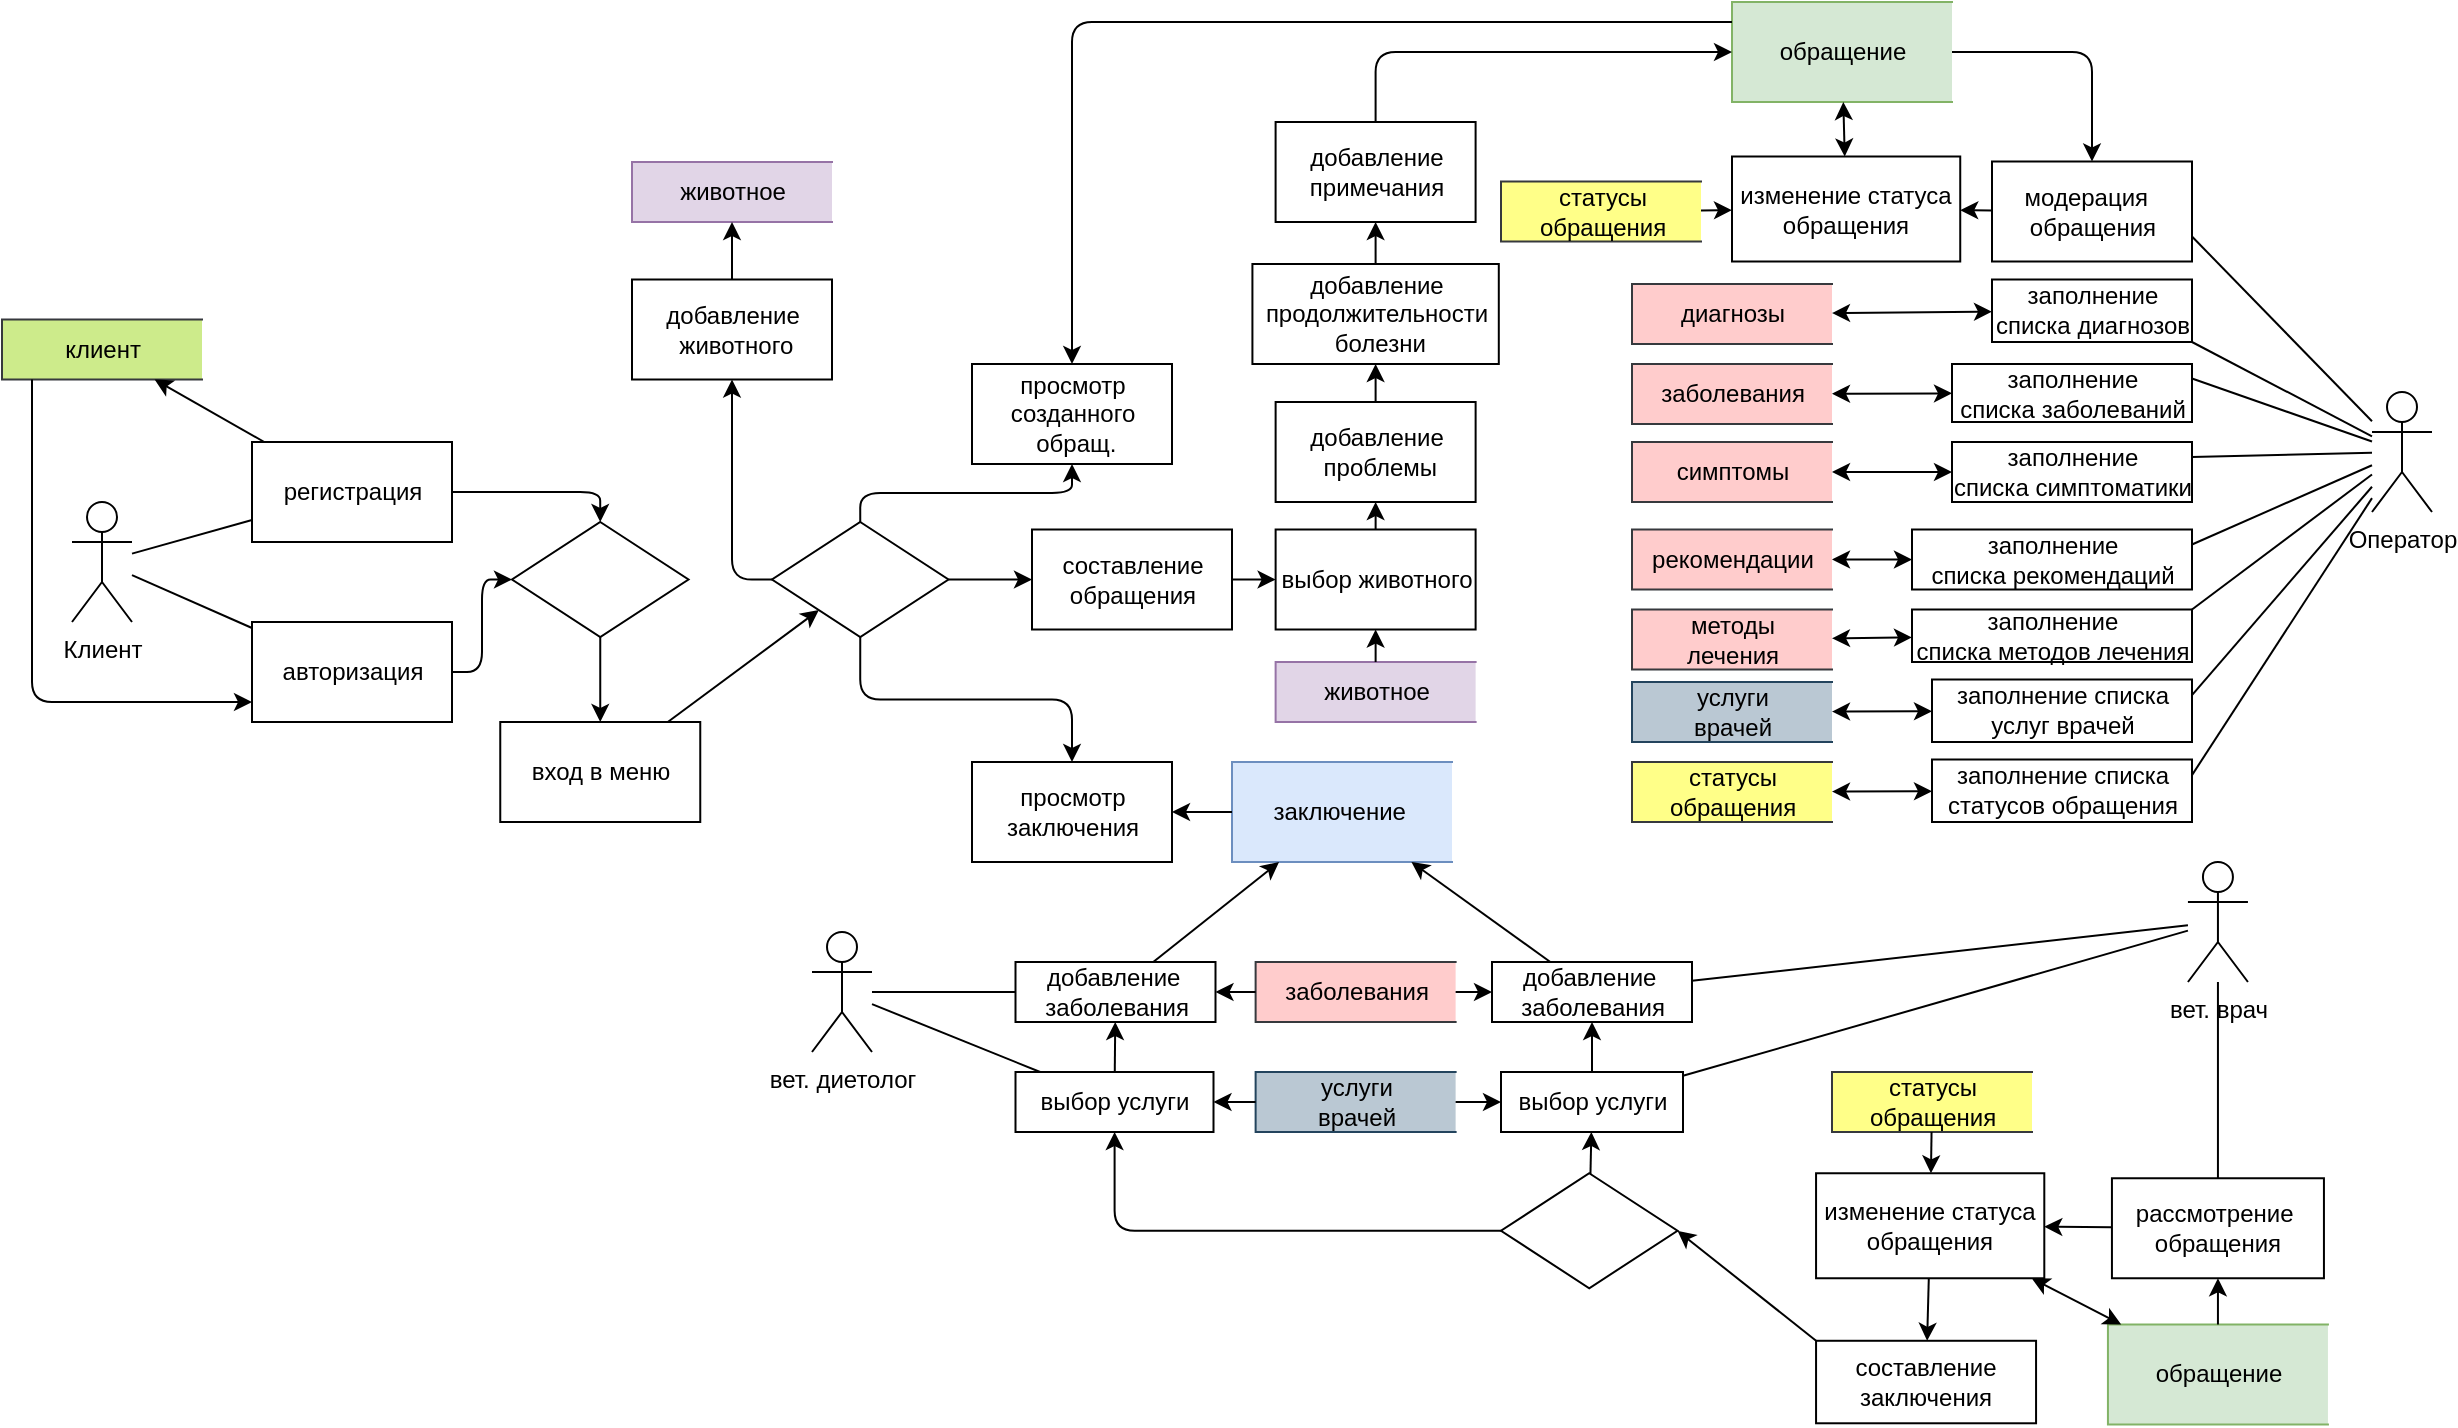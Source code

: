 <mxfile version="13.9.9" type="device"><diagram id="0glGf4GyUd24fvE50Wqg" name="Страница 1"><mxGraphModel dx="1959" dy="2656" grid="1" gridSize="10" guides="1" tooltips="1" connect="1" arrows="1" fold="1" page="1" pageScale="1" pageWidth="1169" pageHeight="1654" math="0" shadow="0"><root><mxCell id="0"/><mxCell id="1" parent="0"/><mxCell id="YtaR-5jFu5EO3Bo39N_Q-2" style="rounded=1;orthogonalLoop=1;jettySize=auto;html=1;endArrow=classic;endFill=1;exitX=0.5;exitY=1;exitDx=0;exitDy=0;edgeStyle=orthogonalEdgeStyle;startArrow=none;startFill=0;" parent="1" source="9j8DlYYdAQhBQ68mxfb_-19" target="INR5gjYaSOHBbctPgWJO-20" edge="1"><mxGeometry relative="1" as="geometry"><mxPoint x="-50" y="190" as="sourcePoint"/></mxGeometry></mxCell><mxCell id="SkLQpkn3maGRPMSLVxLG-39" value="Клиент" style="shape=umlActor;verticalLabelPosition=bottom;verticalAlign=top;html=1;outlineConnect=0;" parent="1" vertex="1"><mxGeometry x="-470" y="90" width="30" height="60" as="geometry"/></mxCell><mxCell id="SkLQpkn3maGRPMSLVxLG-42" value="добавление&lt;br&gt;&amp;nbsp;проблемы" style="html=1;dashed=0;whitespace=wrap;" parent="1" vertex="1"><mxGeometry x="131.81" y="40" width="100" height="50" as="geometry"/></mxCell><mxCell id="SkLQpkn3maGRPMSLVxLG-47" value="" style="endArrow=classic;html=1;" parent="1" source="SkLQpkn3maGRPMSLVxLG-40" target="9j8DlYYdAQhBQ68mxfb_-27" edge="1"><mxGeometry width="50" height="50" relative="1" as="geometry"><mxPoint x="410" y="138.5" as="sourcePoint"/><mxPoint x="460" y="88.5" as="targetPoint"/></mxGeometry></mxCell><mxCell id="SkLQpkn3maGRPMSLVxLG-49" value="Оператор" style="shape=umlActor;verticalLabelPosition=bottom;verticalAlign=top;html=1;outlineConnect=0;" parent="1" vertex="1"><mxGeometry x="680" y="35" width="30" height="60" as="geometry"/></mxCell><mxCell id="SkLQpkn3maGRPMSLVxLG-52" value="модерация&amp;nbsp;&amp;nbsp;&lt;br&gt;обращения" style="html=1;dashed=0;whitespace=wrap;" parent="1" vertex="1"><mxGeometry x="490" y="-80.25" width="100" height="50" as="geometry"/></mxCell><mxCell id="SkLQpkn3maGRPMSLVxLG-57" value="" style="endArrow=none;html=1;endFill=0;entryX=1;entryY=0.75;entryDx=0;entryDy=0;" parent="1" source="SkLQpkn3maGRPMSLVxLG-49" target="SkLQpkn3maGRPMSLVxLG-52" edge="1"><mxGeometry width="50" height="50" relative="1" as="geometry"><mxPoint x="1015" y="120" as="sourcePoint"/><mxPoint x="985" y="120" as="targetPoint"/></mxGeometry></mxCell><mxCell id="SkLQpkn3maGRPMSLVxLG-71" value="вет. диетолог" style="shape=umlActor;verticalLabelPosition=bottom;verticalAlign=top;html=1;outlineConnect=0;" parent="1" vertex="1"><mxGeometry x="-100" y="305" width="30" height="60" as="geometry"/></mxCell><mxCell id="SkLQpkn3maGRPMSLVxLG-74" value="выбор услуги" style="rounded=0;whiteSpace=wrap;html=1;" parent="1" vertex="1"><mxGeometry x="1.75" y="375" width="99" height="30" as="geometry"/></mxCell><mxCell id="SkLQpkn3maGRPMSLVxLG-85" value="" style="endArrow=none;html=1;endFill=0;" parent="1" source="SkLQpkn3maGRPMSLVxLG-71" target="9j8DlYYdAQhBQ68mxfb_-79" edge="1"><mxGeometry width="50" height="50" relative="1" as="geometry"><mxPoint x="-26.996" y="876.25" as="sourcePoint"/><mxPoint x="-50" y="698" as="targetPoint"/></mxGeometry></mxCell><mxCell id="SkLQpkn3maGRPMSLVxLG-86" value="вет. врач" style="shape=umlActor;verticalLabelPosition=bottom;verticalAlign=top;html=1;outlineConnect=0;" parent="1" vertex="1"><mxGeometry x="587.97" y="270" width="30" height="60" as="geometry"/></mxCell><mxCell id="SkLQpkn3maGRPMSLVxLG-89" value="выбор услуги" style="rounded=0;whiteSpace=wrap;html=1;" parent="1" vertex="1"><mxGeometry x="244.5" y="375" width="91" height="30" as="geometry"/></mxCell><mxCell id="SkLQpkn3maGRPMSLVxLG-100" value="рассмотрение&amp;nbsp;&lt;br&gt;обращения" style="rounded=0;whiteSpace=wrap;html=1;" parent="1" vertex="1"><mxGeometry x="549.97" y="428.13" width="106" height="50" as="geometry"/></mxCell><mxCell id="SkLQpkn3maGRPMSLVxLG-40" value="составление &lt;br&gt;обращения" style="html=1;dashed=0;whitespace=wrap;" parent="1" vertex="1"><mxGeometry x="10" y="103.75" width="100" height="50" as="geometry"/></mxCell><mxCell id="INR5gjYaSOHBbctPgWJO-2" value="обращение" style="html=1;dashed=0;whitespace=wrap;shape=partialRectangle;right=0;fillColor=#d5e8d4;strokeColor=#82b366;" parent="1" vertex="1"><mxGeometry x="360" y="-160" width="110" height="50" as="geometry"/></mxCell><mxCell id="INR5gjYaSOHBbctPgWJO-3" value="добавление&lt;br&gt;продолжительности&lt;br&gt;&amp;nbsp;болезни" style="html=1;dashed=0;whitespace=wrap;" parent="1" vertex="1"><mxGeometry x="120.21" y="-29" width="123.19" height="50" as="geometry"/></mxCell><mxCell id="INR5gjYaSOHBbctPgWJO-4" value="" style="endArrow=classic;html=1;" parent="1" source="SkLQpkn3maGRPMSLVxLG-42" target="INR5gjYaSOHBbctPgWJO-3" edge="1"><mxGeometry width="50" height="50" relative="1" as="geometry"><mxPoint x="426" y="67.5" as="sourcePoint"/><mxPoint x="476" y="17.5" as="targetPoint"/></mxGeometry></mxCell><mxCell id="INR5gjYaSOHBbctPgWJO-16" value="просмотр &lt;br&gt;созданного&lt;br&gt;&amp;nbsp;обращ." style="html=1;dashed=0;whitespace=wrap;" parent="1" vertex="1"><mxGeometry x="-20" y="21" width="100" height="50" as="geometry"/></mxCell><mxCell id="INR5gjYaSOHBbctPgWJO-20" value="просмотр&lt;br&gt;заключения" style="html=1;dashed=0;whitespace=wrap;" parent="1" vertex="1"><mxGeometry x="-20" y="220" width="100" height="50" as="geometry"/></mxCell><mxCell id="INR5gjYaSOHBbctPgWJO-23" value="заключение&amp;nbsp;" style="html=1;dashed=0;whitespace=wrap;shape=partialRectangle;right=0;fillColor=#dae8fc;strokeColor=#6c8ebf;" parent="1" vertex="1"><mxGeometry x="110" y="220" width="110" height="50" as="geometry"/></mxCell><mxCell id="INR5gjYaSOHBbctPgWJO-24" value="" style="endArrow=classic;html=1;" parent="1" source="INR5gjYaSOHBbctPgWJO-23" target="INR5gjYaSOHBbctPgWJO-20" edge="1"><mxGeometry width="50" height="50" relative="1" as="geometry"><mxPoint x="350" y="259" as="sourcePoint"/><mxPoint x="400" y="209" as="targetPoint"/></mxGeometry></mxCell><mxCell id="INR5gjYaSOHBbctPgWJO-58" value="" style="endArrow=none;html=1;endFill=0;" parent="1" source="SkLQpkn3maGRPMSLVxLG-86" target="SkLQpkn3maGRPMSLVxLG-100" edge="1"><mxGeometry width="50" height="50" relative="1" as="geometry"><mxPoint x="936" y="526.25" as="sourcePoint"/><mxPoint x="986" y="476.25" as="targetPoint"/></mxGeometry></mxCell><mxCell id="INR5gjYaSOHBbctPgWJO-60" value="" style="shape=rhombus;html=1;dashed=0;whitespace=wrap;perimeter=rhombusPerimeter;" parent="1" vertex="1"><mxGeometry x="244.5" y="425.63" width="88.25" height="57.5" as="geometry"/></mxCell><mxCell id="INR5gjYaSOHBbctPgWJO-61" value="" style="endArrow=classic;html=1;edgeStyle=orthogonalEdgeStyle;" parent="1" source="INR5gjYaSOHBbctPgWJO-60" target="SkLQpkn3maGRPMSLVxLG-74" edge="1"><mxGeometry width="50" height="50" relative="1" as="geometry"><mxPoint x="209" y="535" as="sourcePoint"/><mxPoint x="84" y="425" as="targetPoint"/></mxGeometry></mxCell><mxCell id="INR5gjYaSOHBbctPgWJO-62" value="" style="endArrow=classic;html=1;entryX=1;entryY=0.5;entryDx=0;entryDy=0;exitX=0;exitY=0;exitDx=0;exitDy=0;" parent="1" source="eZzGpEVOvhuEacqEOxfQ-1" target="INR5gjYaSOHBbctPgWJO-60" edge="1"><mxGeometry width="50" height="50" relative="1" as="geometry"><mxPoint x="474.93" y="740" as="sourcePoint"/><mxPoint x="414.93" y="740" as="targetPoint"/></mxGeometry></mxCell><mxCell id="INR5gjYaSOHBbctPgWJO-63" value="" style="endArrow=classic;html=1;" parent="1" source="INR5gjYaSOHBbctPgWJO-60" target="SkLQpkn3maGRPMSLVxLG-89" edge="1"><mxGeometry width="50" height="50" relative="1" as="geometry"><mxPoint x="116.81" y="535" as="sourcePoint"/><mxPoint x="166.81" y="485" as="targetPoint"/></mxGeometry></mxCell><mxCell id="eZzGpEVOvhuEacqEOxfQ-1" value="составление заключения" style="rounded=0;whiteSpace=wrap;html=1;" parent="1" vertex="1"><mxGeometry x="402.03" y="509.39" width="110" height="41.25" as="geometry"/></mxCell><mxCell id="eZzGpEVOvhuEacqEOxfQ-3" value="изменение статуса&lt;br&gt;обращения" style="rounded=0;whiteSpace=wrap;html=1;" parent="1" vertex="1"><mxGeometry x="360" y="-82.75" width="114.12" height="52.5" as="geometry"/></mxCell><mxCell id="eZzGpEVOvhuEacqEOxfQ-5" value="" style="endArrow=classic;html=1;" parent="1" source="SkLQpkn3maGRPMSLVxLG-52" target="eZzGpEVOvhuEacqEOxfQ-3" edge="1"><mxGeometry width="50" height="50" relative="1" as="geometry"><mxPoint x="565" y="153.75" as="sourcePoint"/><mxPoint x="615" y="103.75" as="targetPoint"/></mxGeometry></mxCell><mxCell id="eZzGpEVOvhuEacqEOxfQ-17" value="изменение статуса&lt;br&gt;обращения" style="rounded=0;whiteSpace=wrap;html=1;" parent="1" vertex="1"><mxGeometry x="402.03" y="425.63" width="114.12" height="52.5" as="geometry"/></mxCell><mxCell id="YtaR-5jFu5EO3Bo39N_Q-3" value="обращение" style="html=1;dashed=0;whitespace=wrap;shape=partialRectangle;right=0;fillColor=#d5e8d4;strokeColor=#82b366;" parent="1" vertex="1"><mxGeometry x="547.97" y="501.26" width="110" height="50" as="geometry"/></mxCell><mxCell id="9j8DlYYdAQhBQ68mxfb_-6" value="авторизация&lt;span style=&quot;color: rgba(0 , 0 , 0 , 0) ; font-family: monospace ; font-size: 0px&quot;&gt;%3CmxGraphModel%3E%3Croot%3E%3CmxCell%20id%3D%220%22%2F%3E%3CmxCell%20id%3D%221%22%20parent%3D%220%22%2F%3E%3CmxCell%20id%3D%222%22%20value%3D%22%D1%81%D0%BE%D1%81%D1%82%D0%B0%D0%B2%D0%BB%D0%B5%D0%BD%D0%B8%D0%B5%20%26lt%3Bbr%26gt%3B%D0%BE%D0%B1%D1%80%D0%B0%D1%89%D0%B5%D0%BD%D0%B8%D1%8F%22%20style%3D%22html%3D1%3Bdashed%3D0%3Bwhitespace%3Dwrap%3B%22%20vertex%3D%221%22%20parent%3D%221%22%3E%3CmxGeometry%20x%3D%22180%22%20y%3D%22107.5%22%20width%3D%22100%22%20height%3D%2250%22%20as%3D%22geometry%22%2F%3E%3C%2FmxCell%3E%3C%2Froot%3E%3C%2FmxGraphModel%3E&lt;/span&gt;" style="html=1;dashed=0;whitespace=wrap;" parent="1" vertex="1"><mxGeometry x="-380" y="150" width="100" height="50" as="geometry"/></mxCell><mxCell id="9j8DlYYdAQhBQ68mxfb_-7" value="вход в меню" style="html=1;dashed=0;whitespace=wrap;" parent="1" vertex="1"><mxGeometry x="-255.87" y="200" width="100" height="50" as="geometry"/></mxCell><mxCell id="9j8DlYYdAQhBQ68mxfb_-8" value="регистрация" style="html=1;dashed=0;whitespace=wrap;" parent="1" vertex="1"><mxGeometry x="-380" y="60" width="100" height="50" as="geometry"/></mxCell><mxCell id="9j8DlYYdAQhBQ68mxfb_-9" value="добавление&lt;br&gt;&amp;nbsp;животного" style="html=1;dashed=0;whitespace=wrap;" parent="1" vertex="1"><mxGeometry x="-190" y="-21.25" width="100" height="50" as="geometry"/></mxCell><mxCell id="9j8DlYYdAQhBQ68mxfb_-10" value="животное" style="html=1;dashed=0;whitespace=wrap;shape=partialRectangle;right=0;fillColor=#e1d5e7;strokeColor=#9673a6;" parent="1" vertex="1"><mxGeometry x="-190" y="-80" width="100" height="30" as="geometry"/></mxCell><mxCell id="9j8DlYYdAQhBQ68mxfb_-13" value="" style="endArrow=none;html=1;" parent="1" source="SkLQpkn3maGRPMSLVxLG-39" target="9j8DlYYdAQhBQ68mxfb_-8" edge="1"><mxGeometry width="50" height="50" relative="1" as="geometry"><mxPoint x="149" y="172.5" as="sourcePoint"/><mxPoint x="199" y="122.5" as="targetPoint"/></mxGeometry></mxCell><mxCell id="9j8DlYYdAQhBQ68mxfb_-14" value="" style="endArrow=none;html=1;" parent="1" source="SkLQpkn3maGRPMSLVxLG-39" target="9j8DlYYdAQhBQ68mxfb_-6" edge="1"><mxGeometry width="50" height="50" relative="1" as="geometry"><mxPoint x="149" y="172.5" as="sourcePoint"/><mxPoint x="199" y="122.5" as="targetPoint"/></mxGeometry></mxCell><mxCell id="9j8DlYYdAQhBQ68mxfb_-17" value="" style="endArrow=classic;html=1;" parent="1" source="9j8DlYYdAQhBQ68mxfb_-7" target="9j8DlYYdAQhBQ68mxfb_-19" edge="1"><mxGeometry width="50" height="50" relative="1" as="geometry"><mxPoint x="279" y="72.5" as="sourcePoint"/><mxPoint x="30" y="70" as="targetPoint"/></mxGeometry></mxCell><mxCell id="9j8DlYYdAQhBQ68mxfb_-18" value="" style="endArrow=classic;html=1;" parent="1" source="9j8DlYYdAQhBQ68mxfb_-9" target="9j8DlYYdAQhBQ68mxfb_-10" edge="1"><mxGeometry width="50" height="50" relative="1" as="geometry"><mxPoint x="190" y="10" as="sourcePoint"/><mxPoint x="240" y="-40" as="targetPoint"/></mxGeometry></mxCell><mxCell id="9j8DlYYdAQhBQ68mxfb_-19" value="" style="shape=rhombus;html=1;dashed=0;whitespace=wrap;perimeter=rhombusPerimeter;" parent="1" vertex="1"><mxGeometry x="-120.0" y="100" width="88.25" height="57.5" as="geometry"/></mxCell><mxCell id="9j8DlYYdAQhBQ68mxfb_-20" value="" style="endArrow=classic;html=1;exitX=0;exitY=0.5;exitDx=0;exitDy=0;edgeStyle=orthogonalEdgeStyle;" parent="1" source="9j8DlYYdAQhBQ68mxfb_-19" target="9j8DlYYdAQhBQ68mxfb_-9" edge="1"><mxGeometry width="50" height="50" relative="1" as="geometry"><mxPoint x="150" y="140" as="sourcePoint"/><mxPoint x="200" y="90" as="targetPoint"/></mxGeometry></mxCell><mxCell id="9j8DlYYdAQhBQ68mxfb_-21" value="" style="endArrow=classic;html=1;exitX=0.5;exitY=0;exitDx=0;exitDy=0;edgeStyle=orthogonalEdgeStyle;" parent="1" source="9j8DlYYdAQhBQ68mxfb_-19" target="INR5gjYaSOHBbctPgWJO-16" edge="1"><mxGeometry width="50" height="50" relative="1" as="geometry"><mxPoint x="200" y="150" as="sourcePoint"/><mxPoint x="250" y="100" as="targetPoint"/></mxGeometry></mxCell><mxCell id="9j8DlYYdAQhBQ68mxfb_-22" value="" style="endArrow=classic;html=1;exitX=1;exitY=0.5;exitDx=0;exitDy=0;" parent="1" source="9j8DlYYdAQhBQ68mxfb_-19" target="SkLQpkn3maGRPMSLVxLG-40" edge="1"><mxGeometry width="50" height="50" relative="1" as="geometry"><mxPoint x="-125.875" y="100" as="sourcePoint"/><mxPoint x="150" y="133" as="targetPoint"/></mxGeometry></mxCell><mxCell id="9j8DlYYdAQhBQ68mxfb_-23" value="" style="shape=rhombus;html=1;dashed=0;whitespace=wrap;perimeter=rhombusPerimeter;" parent="1" vertex="1"><mxGeometry x="-250.0" y="100" width="88.25" height="57.5" as="geometry"/></mxCell><mxCell id="9j8DlYYdAQhBQ68mxfb_-24" value="" style="endArrow=classic;html=1;entryX=0;entryY=0.5;entryDx=0;entryDy=0;edgeStyle=orthogonalEdgeStyle;" parent="1" source="9j8DlYYdAQhBQ68mxfb_-6" target="9j8DlYYdAQhBQ68mxfb_-23" edge="1"><mxGeometry width="50" height="50" relative="1" as="geometry"><mxPoint x="-80" y="150" as="sourcePoint"/><mxPoint x="-30" y="100" as="targetPoint"/></mxGeometry></mxCell><mxCell id="9j8DlYYdAQhBQ68mxfb_-25" value="" style="endArrow=classic;html=1;entryX=0.5;entryY=0;entryDx=0;entryDy=0;edgeStyle=orthogonalEdgeStyle;" parent="1" source="9j8DlYYdAQhBQ68mxfb_-8" target="9j8DlYYdAQhBQ68mxfb_-23" edge="1"><mxGeometry width="50" height="50" relative="1" as="geometry"><mxPoint x="-80" y="150" as="sourcePoint"/><mxPoint x="-30" y="100" as="targetPoint"/></mxGeometry></mxCell><mxCell id="9j8DlYYdAQhBQ68mxfb_-26" value="" style="endArrow=classic;html=1;" parent="1" source="9j8DlYYdAQhBQ68mxfb_-23" target="9j8DlYYdAQhBQ68mxfb_-7" edge="1"><mxGeometry width="50" height="50" relative="1" as="geometry"><mxPoint x="-80" y="150" as="sourcePoint"/><mxPoint x="-30" y="100" as="targetPoint"/></mxGeometry></mxCell><mxCell id="9j8DlYYdAQhBQ68mxfb_-27" value="выбор животного" style="html=1;dashed=0;whitespace=wrap;" parent="1" vertex="1"><mxGeometry x="131.81" y="103.75" width="100" height="50" as="geometry"/></mxCell><mxCell id="9j8DlYYdAQhBQ68mxfb_-28" value="животное" style="html=1;dashed=0;whitespace=wrap;shape=partialRectangle;right=0;fillColor=#e1d5e7;strokeColor=#9673a6;" parent="1" vertex="1"><mxGeometry x="131.81" y="170" width="100" height="30" as="geometry"/></mxCell><mxCell id="9j8DlYYdAQhBQ68mxfb_-29" value="" style="endArrow=classic;html=1;" parent="1" source="9j8DlYYdAQhBQ68mxfb_-28" target="9j8DlYYdAQhBQ68mxfb_-27" edge="1"><mxGeometry width="50" height="50" relative="1" as="geometry"><mxPoint x="251.81" y="138.75" as="sourcePoint"/><mxPoint x="230" y="138.75" as="targetPoint"/></mxGeometry></mxCell><mxCell id="9j8DlYYdAQhBQ68mxfb_-30" value="клиент" style="html=1;dashed=0;whitespace=wrap;shape=partialRectangle;right=0;fillColor=#cdeb8b;strokeColor=#36393d;" parent="1" vertex="1"><mxGeometry x="-505" y="-1.25" width="100" height="30" as="geometry"/></mxCell><mxCell id="9j8DlYYdAQhBQ68mxfb_-31" value="" style="endArrow=classic;html=1;" parent="1" source="9j8DlYYdAQhBQ68mxfb_-8" target="9j8DlYYdAQhBQ68mxfb_-30" edge="1"><mxGeometry width="50" height="50" relative="1" as="geometry"><mxPoint x="-405" y="20" as="sourcePoint"/><mxPoint x="-355" y="-30" as="targetPoint"/></mxGeometry></mxCell><mxCell id="9j8DlYYdAQhBQ68mxfb_-32" value="" style="endArrow=none;html=1;edgeStyle=orthogonalEdgeStyle;startArrow=classic;startFill=1;endFill=0;" parent="1" source="9j8DlYYdAQhBQ68mxfb_-6" target="9j8DlYYdAQhBQ68mxfb_-30" edge="1"><mxGeometry width="50" height="50" relative="1" as="geometry"><mxPoint x="-410" y="160" as="sourcePoint"/><mxPoint x="-360" y="110" as="targetPoint"/><Array as="points"><mxPoint x="-490" y="190"/></Array></mxGeometry></mxCell><mxCell id="9j8DlYYdAQhBQ68mxfb_-33" value="" style="endArrow=classic;html=1;edgeStyle=orthogonalEdgeStyle;" parent="1" source="INR5gjYaSOHBbctPgWJO-2" target="INR5gjYaSOHBbctPgWJO-16" edge="1"><mxGeometry width="50" height="50" relative="1" as="geometry"><mxPoint x="360" y="70" as="sourcePoint"/><mxPoint x="310" y="120" as="targetPoint"/><Array as="points"><mxPoint x="30" y="-150"/></Array></mxGeometry></mxCell><mxCell id="9j8DlYYdAQhBQ68mxfb_-34" value="" style="endArrow=classic;html=1;" parent="1" source="9j8DlYYdAQhBQ68mxfb_-27" target="SkLQpkn3maGRPMSLVxLG-42" edge="1"><mxGeometry width="50" height="50" relative="1" as="geometry"><mxPoint x="430" y="120" as="sourcePoint"/><mxPoint x="480" y="70" as="targetPoint"/></mxGeometry></mxCell><mxCell id="9j8DlYYdAQhBQ68mxfb_-35" value="добавление&lt;br&gt;примечания" style="html=1;dashed=0;whitespace=wrap;" parent="1" vertex="1"><mxGeometry x="131.8" y="-100" width="100" height="50" as="geometry"/></mxCell><mxCell id="9j8DlYYdAQhBQ68mxfb_-36" value="" style="endArrow=classic;html=1;" parent="1" source="INR5gjYaSOHBbctPgWJO-3" target="9j8DlYYdAQhBQ68mxfb_-35" edge="1"><mxGeometry width="50" height="50" relative="1" as="geometry"><mxPoint x="430" y="120" as="sourcePoint"/><mxPoint x="480" y="70" as="targetPoint"/></mxGeometry></mxCell><mxCell id="9j8DlYYdAQhBQ68mxfb_-37" value="" style="endArrow=classic;html=1;edgeStyle=orthogonalEdgeStyle;" parent="1" source="9j8DlYYdAQhBQ68mxfb_-35" target="INR5gjYaSOHBbctPgWJO-2" edge="1"><mxGeometry width="50" height="50" relative="1" as="geometry"><mxPoint x="430" y="110" as="sourcePoint"/><mxPoint x="480" y="60" as="targetPoint"/><Array as="points"><mxPoint x="182" y="-135"/></Array></mxGeometry></mxCell><mxCell id="9j8DlYYdAQhBQ68mxfb_-38" value="" style="endArrow=classic;html=1;startArrow=classic;startFill=1;" parent="1" source="eZzGpEVOvhuEacqEOxfQ-3" target="INR5gjYaSOHBbctPgWJO-2" edge="1"><mxGeometry width="50" height="50" relative="1" as="geometry"><mxPoint x="430" y="110" as="sourcePoint"/><mxPoint x="480" y="60" as="targetPoint"/></mxGeometry></mxCell><mxCell id="9j8DlYYdAQhBQ68mxfb_-40" value="заполнение&lt;br&gt;списка диагнозов" style="html=1;dashed=0;whitespace=wrap;" parent="1" vertex="1"><mxGeometry x="490" y="-21.25" width="100" height="31.25" as="geometry"/></mxCell><mxCell id="9j8DlYYdAQhBQ68mxfb_-42" value="заполнение&lt;br&gt;списка симптоматики" style="html=1;dashed=0;whitespace=wrap;" parent="1" vertex="1"><mxGeometry x="470" y="60" width="120" height="30" as="geometry"/></mxCell><mxCell id="9j8DlYYdAQhBQ68mxfb_-45" value="заполнение&lt;br&gt;списка заболеваний" style="html=1;dashed=0;whitespace=wrap;" parent="1" vertex="1"><mxGeometry x="470" y="21" width="120" height="29" as="geometry"/></mxCell><mxCell id="9j8DlYYdAQhBQ68mxfb_-46" value="заполнение&lt;br&gt;списка рекомендаций" style="html=1;dashed=0;whitespace=wrap;" parent="1" vertex="1"><mxGeometry x="450" y="103.75" width="140" height="30" as="geometry"/></mxCell><mxCell id="9j8DlYYdAQhBQ68mxfb_-47" value="заполнение&lt;br&gt;списка методов лечения" style="html=1;dashed=0;whitespace=wrap;" parent="1" vertex="1"><mxGeometry x="450" y="143.75" width="140" height="26.25" as="geometry"/></mxCell><mxCell id="9j8DlYYdAQhBQ68mxfb_-48" value="" style="endArrow=none;html=1;endFill=0;entryX=1;entryY=1;entryDx=0;entryDy=0;" parent="1" source="SkLQpkn3maGRPMSLVxLG-49" target="9j8DlYYdAQhBQ68mxfb_-40" edge="1"><mxGeometry width="50" height="50" relative="1" as="geometry"><mxPoint x="430" y="110" as="sourcePoint"/><mxPoint x="480" y="60" as="targetPoint"/></mxGeometry></mxCell><mxCell id="9j8DlYYdAQhBQ68mxfb_-49" value="" style="endArrow=none;html=1;entryX=1;entryY=0.25;entryDx=0;entryDy=0;endFill=0;" parent="1" source="SkLQpkn3maGRPMSLVxLG-49" target="9j8DlYYdAQhBQ68mxfb_-45" edge="1"><mxGeometry width="50" height="50" relative="1" as="geometry"><mxPoint x="430" y="110" as="sourcePoint"/><mxPoint x="480" y="60" as="targetPoint"/></mxGeometry></mxCell><mxCell id="9j8DlYYdAQhBQ68mxfb_-50" value="" style="endArrow=none;html=1;entryX=1;entryY=0.25;entryDx=0;entryDy=0;endFill=0;" parent="1" source="SkLQpkn3maGRPMSLVxLG-49" target="9j8DlYYdAQhBQ68mxfb_-42" edge="1"><mxGeometry width="50" height="50" relative="1" as="geometry"><mxPoint x="430" y="110" as="sourcePoint"/><mxPoint x="480" y="60" as="targetPoint"/></mxGeometry></mxCell><mxCell id="9j8DlYYdAQhBQ68mxfb_-51" value="" style="endArrow=none;html=1;entryX=1;entryY=0.25;entryDx=0;entryDy=0;endFill=0;" parent="1" source="SkLQpkn3maGRPMSLVxLG-49" target="9j8DlYYdAQhBQ68mxfb_-46" edge="1"><mxGeometry width="50" height="50" relative="1" as="geometry"><mxPoint x="430" y="110" as="sourcePoint"/><mxPoint x="480" y="60" as="targetPoint"/></mxGeometry></mxCell><mxCell id="9j8DlYYdAQhBQ68mxfb_-52" value="" style="endArrow=none;html=1;entryX=1;entryY=0;entryDx=0;entryDy=0;endFill=0;" parent="1" source="SkLQpkn3maGRPMSLVxLG-49" target="9j8DlYYdAQhBQ68mxfb_-47" edge="1"><mxGeometry width="50" height="50" relative="1" as="geometry"><mxPoint x="430" y="110" as="sourcePoint"/><mxPoint x="480" y="60" as="targetPoint"/></mxGeometry></mxCell><mxCell id="9j8DlYYdAQhBQ68mxfb_-53" value="методы&lt;br&gt;лечения" style="html=1;dashed=0;whitespace=wrap;shape=partialRectangle;right=0;fillColor=#ffcccc;strokeColor=#36393d;" parent="1" vertex="1"><mxGeometry x="310" y="143.75" width="100" height="30" as="geometry"/></mxCell><mxCell id="9j8DlYYdAQhBQ68mxfb_-54" value="рекомендации" style="html=1;dashed=0;whitespace=wrap;shape=partialRectangle;right=0;fillColor=#ffcccc;strokeColor=#36393d;" parent="1" vertex="1"><mxGeometry x="310" y="103.75" width="100" height="30" as="geometry"/></mxCell><mxCell id="9j8DlYYdAQhBQ68mxfb_-55" value="симптомы" style="html=1;dashed=0;whitespace=wrap;shape=partialRectangle;right=0;fillColor=#ffcccc;strokeColor=#36393d;" parent="1" vertex="1"><mxGeometry x="310" y="60" width="100" height="30" as="geometry"/></mxCell><mxCell id="9j8DlYYdAQhBQ68mxfb_-56" value="заболевания" style="html=1;dashed=0;whitespace=wrap;shape=partialRectangle;right=0;fillColor=#ffcccc;strokeColor=#36393d;" parent="1" vertex="1"><mxGeometry x="310" y="21" width="100" height="30" as="geometry"/></mxCell><mxCell id="9j8DlYYdAQhBQ68mxfb_-57" value="диагнозы" style="html=1;dashed=0;whitespace=wrap;shape=partialRectangle;right=0;fillColor=#ffcccc;strokeColor=#36393d;" parent="1" vertex="1"><mxGeometry x="310" y="-19" width="100" height="30" as="geometry"/></mxCell><mxCell id="9j8DlYYdAQhBQ68mxfb_-58" value="" style="endArrow=classic;html=1;startArrow=classic;startFill=1;" parent="1" source="9j8DlYYdAQhBQ68mxfb_-40" target="9j8DlYYdAQhBQ68mxfb_-57" edge="1"><mxGeometry width="50" height="50" relative="1" as="geometry"><mxPoint x="440" y="50" as="sourcePoint"/><mxPoint x="480" y="60" as="targetPoint"/></mxGeometry></mxCell><mxCell id="9j8DlYYdAQhBQ68mxfb_-59" value="" style="endArrow=classic;html=1;edgeStyle=orthogonalEdgeStyle;" parent="1" source="INR5gjYaSOHBbctPgWJO-2" target="SkLQpkn3maGRPMSLVxLG-52" edge="1"><mxGeometry width="50" height="50" relative="1" as="geometry"><mxPoint x="430" y="110" as="sourcePoint"/><mxPoint x="480" y="60" as="targetPoint"/></mxGeometry></mxCell><mxCell id="9j8DlYYdAQhBQ68mxfb_-60" value="" style="endArrow=classic;html=1;startArrow=classic;startFill=1;" parent="1" source="9j8DlYYdAQhBQ68mxfb_-45" target="9j8DlYYdAQhBQ68mxfb_-56" edge="1"><mxGeometry width="50" height="50" relative="1" as="geometry"><mxPoint x="430" y="110" as="sourcePoint"/><mxPoint x="480" y="60" as="targetPoint"/></mxGeometry></mxCell><mxCell id="9j8DlYYdAQhBQ68mxfb_-61" value="" style="endArrow=classic;html=1;startArrow=classic;startFill=1;" parent="1" source="9j8DlYYdAQhBQ68mxfb_-42" target="9j8DlYYdAQhBQ68mxfb_-55" edge="1"><mxGeometry width="50" height="50" relative="1" as="geometry"><mxPoint x="430" y="110" as="sourcePoint"/><mxPoint x="480" y="60" as="targetPoint"/></mxGeometry></mxCell><mxCell id="9j8DlYYdAQhBQ68mxfb_-62" value="" style="endArrow=classic;html=1;startArrow=classic;startFill=1;" parent="1" source="9j8DlYYdAQhBQ68mxfb_-46" target="9j8DlYYdAQhBQ68mxfb_-54" edge="1"><mxGeometry width="50" height="50" relative="1" as="geometry"><mxPoint x="430" y="110" as="sourcePoint"/><mxPoint x="480" y="60" as="targetPoint"/></mxGeometry></mxCell><mxCell id="9j8DlYYdAQhBQ68mxfb_-63" value="" style="endArrow=classic;html=1;startArrow=classic;startFill=1;" parent="1" source="9j8DlYYdAQhBQ68mxfb_-47" target="9j8DlYYdAQhBQ68mxfb_-53" edge="1"><mxGeometry width="50" height="50" relative="1" as="geometry"><mxPoint x="430" y="110" as="sourcePoint"/><mxPoint x="480" y="60" as="targetPoint"/></mxGeometry></mxCell><mxCell id="9j8DlYYdAQhBQ68mxfb_-71" value="заполнение списка&lt;br&gt;услуг врачей" style="html=1;dashed=0;whitespace=wrap;" parent="1" vertex="1"><mxGeometry x="460" y="178.75" width="130" height="31.25" as="geometry"/></mxCell><mxCell id="9j8DlYYdAQhBQ68mxfb_-72" value="услуги&lt;br&gt;врачей" style="html=1;dashed=0;whitespace=wrap;shape=partialRectangle;right=0;fillColor=#bac8d3;strokeColor=#23445d;" parent="1" vertex="1"><mxGeometry x="310" y="180" width="100" height="30" as="geometry"/></mxCell><mxCell id="9j8DlYYdAQhBQ68mxfb_-74" value="" style="endArrow=classic;html=1;startArrow=classic;startFill=1;" parent="1" source="9j8DlYYdAQhBQ68mxfb_-72" target="9j8DlYYdAQhBQ68mxfb_-71" edge="1"><mxGeometry width="50" height="50" relative="1" as="geometry"><mxPoint x="500" y="100" as="sourcePoint"/><mxPoint x="550" y="50" as="targetPoint"/></mxGeometry></mxCell><mxCell id="9j8DlYYdAQhBQ68mxfb_-76" value="добавление&amp;nbsp;&lt;br&gt;заболевания" style="html=1;dashed=0;whitespace=wrap;" parent="1" vertex="1"><mxGeometry x="240" y="320" width="100" height="30" as="geometry"/></mxCell><mxCell id="9j8DlYYdAQhBQ68mxfb_-79" value="добавление&amp;nbsp;&lt;br&gt;заболевания" style="html=1;dashed=0;whitespace=wrap;" parent="1" vertex="1"><mxGeometry x="1.75" y="320" width="100" height="30" as="geometry"/></mxCell><mxCell id="9j8DlYYdAQhBQ68mxfb_-83" value="услуги&lt;br&gt;врачей" style="html=1;dashed=0;whitespace=wrap;shape=partialRectangle;right=0;fillColor=#bac8d3;strokeColor=#23445d;" parent="1" vertex="1"><mxGeometry x="121.81" y="375" width="100" height="30" as="geometry"/></mxCell><mxCell id="9j8DlYYdAQhBQ68mxfb_-85" value="" style="endArrow=classic;html=1;strokeColor=#000000;" parent="1" source="9j8DlYYdAQhBQ68mxfb_-83" target="SkLQpkn3maGRPMSLVxLG-74" edge="1"><mxGeometry width="50" height="50" relative="1" as="geometry"><mxPoint x="311.75" y="185" as="sourcePoint"/><mxPoint x="261.75" y="235" as="targetPoint"/></mxGeometry></mxCell><mxCell id="9j8DlYYdAQhBQ68mxfb_-86" value="" style="endArrow=classic;html=1;strokeColor=#000000;" parent="1" source="9j8DlYYdAQhBQ68mxfb_-83" target="SkLQpkn3maGRPMSLVxLG-89" edge="1"><mxGeometry width="50" height="50" relative="1" as="geometry"><mxPoint x="250" y="235" as="sourcePoint"/><mxPoint x="300" y="185" as="targetPoint"/></mxGeometry></mxCell><mxCell id="9j8DlYYdAQhBQ68mxfb_-87" value="заболевания" style="html=1;dashed=0;whitespace=wrap;shape=partialRectangle;right=0;fillColor=#ffcccc;strokeColor=#36393d;" parent="1" vertex="1"><mxGeometry x="121.81" y="320" width="100" height="30" as="geometry"/></mxCell><mxCell id="9j8DlYYdAQhBQ68mxfb_-88" value="" style="endArrow=classic;html=1;strokeColor=#000000;" parent="1" source="9j8DlYYdAQhBQ68mxfb_-87" target="9j8DlYYdAQhBQ68mxfb_-79" edge="1"><mxGeometry width="50" height="50" relative="1" as="geometry"><mxPoint x="250" y="243.75" as="sourcePoint"/><mxPoint x="300" y="193.75" as="targetPoint"/></mxGeometry></mxCell><mxCell id="9j8DlYYdAQhBQ68mxfb_-89" value="" style="endArrow=classic;html=1;strokeColor=#000000;" parent="1" source="9j8DlYYdAQhBQ68mxfb_-87" target="9j8DlYYdAQhBQ68mxfb_-76" edge="1"><mxGeometry width="50" height="50" relative="1" as="geometry"><mxPoint x="250" y="243.75" as="sourcePoint"/><mxPoint x="300" y="193.75" as="targetPoint"/></mxGeometry></mxCell><mxCell id="9j8DlYYdAQhBQ68mxfb_-90" value="" style="endArrow=classic;html=1;strokeColor=#000000;" parent="1" source="SkLQpkn3maGRPMSLVxLG-74" target="9j8DlYYdAQhBQ68mxfb_-79" edge="1"><mxGeometry width="50" height="50" relative="1" as="geometry"><mxPoint x="261.75" y="255" as="sourcePoint"/><mxPoint x="311.75" y="205" as="targetPoint"/></mxGeometry></mxCell><mxCell id="9j8DlYYdAQhBQ68mxfb_-91" value="" style="endArrow=classic;html=1;strokeColor=#000000;" parent="1" source="SkLQpkn3maGRPMSLVxLG-89" target="9j8DlYYdAQhBQ68mxfb_-76" edge="1"><mxGeometry width="50" height="50" relative="1" as="geometry"><mxPoint x="241.94" y="255" as="sourcePoint"/><mxPoint x="291.94" y="205" as="targetPoint"/></mxGeometry></mxCell><mxCell id="9j8DlYYdAQhBQ68mxfb_-92" value="" style="endArrow=classic;html=1;strokeColor=#000000;" parent="1" source="9j8DlYYdAQhBQ68mxfb_-79" target="INR5gjYaSOHBbctPgWJO-23" edge="1"><mxGeometry width="50" height="50" relative="1" as="geometry"><mxPoint x="20" y="280" as="sourcePoint"/><mxPoint x="70" y="230" as="targetPoint"/></mxGeometry></mxCell><mxCell id="9j8DlYYdAQhBQ68mxfb_-93" value="" style="endArrow=classic;html=1;strokeColor=#000000;" parent="1" source="9j8DlYYdAQhBQ68mxfb_-76" target="INR5gjYaSOHBbctPgWJO-23" edge="1"><mxGeometry width="50" height="50" relative="1" as="geometry"><mxPoint x="20" y="280" as="sourcePoint"/><mxPoint x="70" y="230" as="targetPoint"/></mxGeometry></mxCell><mxCell id="9j8DlYYdAQhBQ68mxfb_-94" value="" style="endArrow=classic;html=1;strokeColor=#000000;startArrow=classic;startFill=1;" parent="1" source="eZzGpEVOvhuEacqEOxfQ-17" target="YtaR-5jFu5EO3Bo39N_Q-3" edge="1"><mxGeometry width="50" height="50" relative="1" as="geometry"><mxPoint x="389.97" y="395.63" as="sourcePoint"/><mxPoint x="439.97" y="345.63" as="targetPoint"/></mxGeometry></mxCell><mxCell id="9j8DlYYdAQhBQ68mxfb_-96" value="" style="endArrow=classic;html=1;strokeColor=#000000;" parent="1" source="SkLQpkn3maGRPMSLVxLG-100" target="eZzGpEVOvhuEacqEOxfQ-17" edge="1"><mxGeometry width="50" height="50" relative="1" as="geometry"><mxPoint x="389.97" y="465.63" as="sourcePoint"/><mxPoint x="439.97" y="415.63" as="targetPoint"/></mxGeometry></mxCell><mxCell id="9j8DlYYdAQhBQ68mxfb_-97" value="" style="endArrow=classic;html=1;strokeColor=#000000;edgeStyle=orthogonalEdgeStyle;" parent="1" source="YtaR-5jFu5EO3Bo39N_Q-3" target="SkLQpkn3maGRPMSLVxLG-100" edge="1"><mxGeometry width="50" height="50" relative="1" as="geometry"><mxPoint x="389.97" y="465.63" as="sourcePoint"/><mxPoint x="439.97" y="415.63" as="targetPoint"/></mxGeometry></mxCell><mxCell id="9j8DlYYdAQhBQ68mxfb_-98" value="" style="endArrow=classic;html=1;strokeColor=#000000;" parent="1" source="eZzGpEVOvhuEacqEOxfQ-17" target="eZzGpEVOvhuEacqEOxfQ-1" edge="1"><mxGeometry width="50" height="50" relative="1" as="geometry"><mxPoint x="389.97" y="465.63" as="sourcePoint"/><mxPoint x="439.97" y="415.63" as="targetPoint"/></mxGeometry></mxCell><mxCell id="9j8DlYYdAQhBQ68mxfb_-99" value="" style="endArrow=none;html=1;strokeColor=#000000;exitX=1;exitY=0.25;exitDx=0;exitDy=0;endFill=0;" parent="1" source="9j8DlYYdAQhBQ68mxfb_-71" target="SkLQpkn3maGRPMSLVxLG-49" edge="1"><mxGeometry width="50" height="50" relative="1" as="geometry"><mxPoint x="210" y="190" as="sourcePoint"/><mxPoint x="260" y="140" as="targetPoint"/></mxGeometry></mxCell><mxCell id="9j8DlYYdAQhBQ68mxfb_-100" value="" style="endArrow=none;html=1;strokeColor=#000000;endFill=0;" parent="1" source="9j8DlYYdAQhBQ68mxfb_-76" target="SkLQpkn3maGRPMSLVxLG-86" edge="1"><mxGeometry width="50" height="50" relative="1" as="geometry"><mxPoint x="530" y="290" as="sourcePoint"/><mxPoint x="580" y="240" as="targetPoint"/></mxGeometry></mxCell><mxCell id="9j8DlYYdAQhBQ68mxfb_-1" value="заполнение списка&lt;br&gt;статусов обращения" style="html=1;dashed=0;whitespace=wrap;" parent="1" vertex="1"><mxGeometry x="460" y="218.75" width="130" height="31.25" as="geometry"/></mxCell><mxCell id="9j8DlYYdAQhBQ68mxfb_-2" value="статусы&lt;br&gt;обращения" style="html=1;dashed=0;whitespace=wrap;shape=partialRectangle;right=0;fillColor=#ffff88;strokeColor=#36393d;" parent="1" vertex="1"><mxGeometry x="310" y="220" width="100" height="30" as="geometry"/></mxCell><mxCell id="9j8DlYYdAQhBQ68mxfb_-3" value="" style="endArrow=classic;html=1;startArrow=classic;startFill=1;" parent="1" source="9j8DlYYdAQhBQ68mxfb_-2" target="9j8DlYYdAQhBQ68mxfb_-1" edge="1"><mxGeometry width="50" height="50" relative="1" as="geometry"><mxPoint x="500" y="140" as="sourcePoint"/><mxPoint x="550" y="90" as="targetPoint"/></mxGeometry></mxCell><mxCell id="9j8DlYYdAQhBQ68mxfb_-4" value="" style="endArrow=none;html=1;strokeColor=#000000;entryX=1;entryY=0.25;entryDx=0;entryDy=0;endFill=0;" parent="1" source="SkLQpkn3maGRPMSLVxLG-49" target="9j8DlYYdAQhBQ68mxfb_-1" edge="1"><mxGeometry width="50" height="50" relative="1" as="geometry"><mxPoint x="360" y="180" as="sourcePoint"/><mxPoint x="410" y="130" as="targetPoint"/></mxGeometry></mxCell><mxCell id="9j8DlYYdAQhBQ68mxfb_-5" value="статусы&lt;br&gt;обращения" style="html=1;dashed=0;whitespace=wrap;shape=partialRectangle;right=0;fillColor=#ffff88;strokeColor=#36393d;" parent="1" vertex="1"><mxGeometry x="410" y="375" width="100" height="30" as="geometry"/></mxCell><mxCell id="9j8DlYYdAQhBQ68mxfb_-11" value="" style="endArrow=classic;html=1;strokeColor=#000000;" parent="1" source="9j8DlYYdAQhBQ68mxfb_-5" target="eZzGpEVOvhuEacqEOxfQ-17" edge="1"><mxGeometry width="50" height="50" relative="1" as="geometry"><mxPoint x="360" y="380" as="sourcePoint"/><mxPoint x="410" y="330" as="targetPoint"/></mxGeometry></mxCell><mxCell id="9j8DlYYdAQhBQ68mxfb_-12" value="статусы&lt;br&gt;обращения" style="html=1;dashed=0;whitespace=wrap;shape=partialRectangle;right=0;fillColor=#ffff88;strokeColor=#36393d;" parent="1" vertex="1"><mxGeometry x="244.5" y="-70.25" width="100" height="30" as="geometry"/></mxCell><mxCell id="9j8DlYYdAQhBQ68mxfb_-15" value="" style="endArrow=classic;html=1;strokeColor=#000000;" parent="1" source="9j8DlYYdAQhBQ68mxfb_-12" target="eZzGpEVOvhuEacqEOxfQ-3" edge="1"><mxGeometry width="50" height="50" relative="1" as="geometry"><mxPoint x="360" y="-20" as="sourcePoint"/><mxPoint x="410" y="-70" as="targetPoint"/></mxGeometry></mxCell><mxCell id="gdQZ9NkDper89Qi5TDOz-1" value="" style="endArrow=none;html=1;endFill=0;" parent="1" source="SkLQpkn3maGRPMSLVxLG-71" target="SkLQpkn3maGRPMSLVxLG-74" edge="1"><mxGeometry width="50" height="50" relative="1" as="geometry"><mxPoint x="-50" y="450" as="sourcePoint"/><mxPoint x="21.75" y="450" as="targetPoint"/></mxGeometry></mxCell><mxCell id="gdQZ9NkDper89Qi5TDOz-2" value="" style="endArrow=none;html=1;strokeColor=#000000;endFill=0;" parent="1" source="SkLQpkn3maGRPMSLVxLG-89" target="SkLQpkn3maGRPMSLVxLG-86" edge="1"><mxGeometry width="50" height="50" relative="1" as="geometry"><mxPoint x="350" y="339.408" as="sourcePoint"/><mxPoint x="597.97" y="311.677" as="targetPoint"/></mxGeometry></mxCell></root></mxGraphModel></diagram></mxfile>